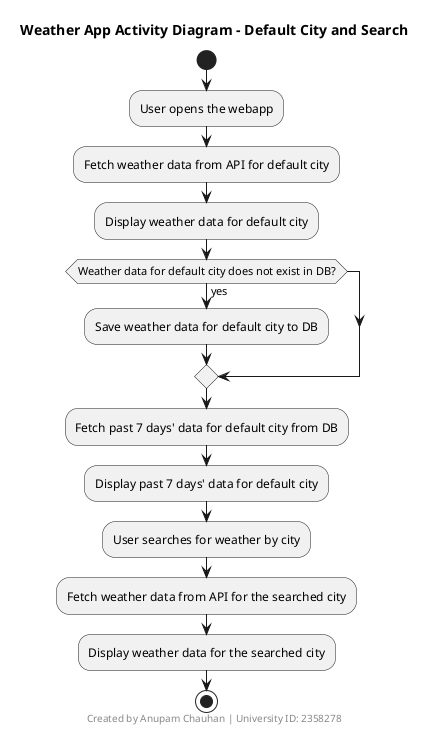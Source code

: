 @startuml
title Weather App Activity Diagram - Default City and Search
footer Created by Anupam Chauhan | University ID: 2358278

start

:User opens the webapp;
:Fetch weather data from API for default city;
:Display weather data for default city;

if (Weather data for default city does not exist in DB?) then (yes)
    :Save weather data for default city to DB;
endif

:Fetch past 7 days' data for default city from DB;
:Display past 7 days' data for default city;

:User searches for weather by city;
:Fetch weather data from API for the searched city;
:Display weather data for the searched city;

stop

@enduml
